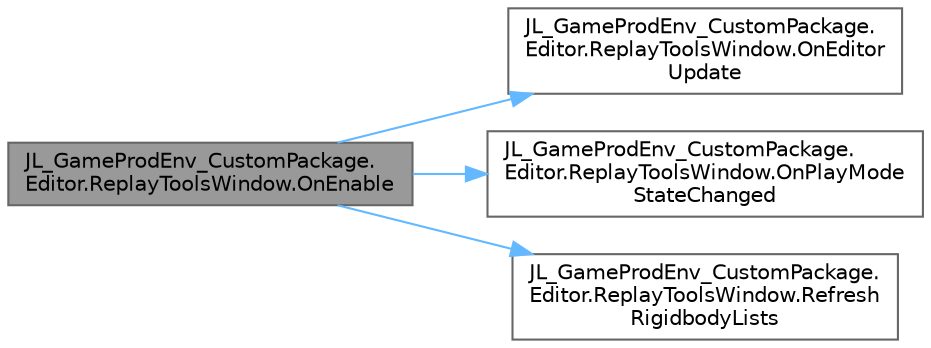 digraph "JL_GameProdEnv_CustomPackage.Editor.ReplayToolsWindow.OnEnable"
{
 // LATEX_PDF_SIZE
  bgcolor="transparent";
  edge [fontname=Helvetica,fontsize=10,labelfontname=Helvetica,labelfontsize=10];
  node [fontname=Helvetica,fontsize=10,shape=box,height=0.2,width=0.4];
  rankdir="LR";
  Node1 [id="Node000001",label="JL_GameProdEnv_CustomPackage.\lEditor.ReplayToolsWindow.OnEnable",height=0.2,width=0.4,color="gray40", fillcolor="grey60", style="filled", fontcolor="black",tooltip="Called when the window is enabled. Initializes the window by refreshing rigidbody lists,..."];
  Node1 -> Node2 [id="edge1_Node000001_Node000002",color="steelblue1",style="solid",tooltip=" "];
  Node2 [id="Node000002",label="JL_GameProdEnv_CustomPackage.\lEditor.ReplayToolsWindow.OnEditor\lUpdate",height=0.2,width=0.4,color="grey40", fillcolor="white", style="filled",URL="$class_j_l___game_prod_env___custom_package_1_1_editor_1_1_replay_tools_window.html#af439527bfd431fdadee39bfe4b5f64ef",tooltip="Called during regular editor updates. Used to repaint the window during replay playback to show updat..."];
  Node1 -> Node3 [id="edge2_Node000001_Node000003",color="steelblue1",style="solid",tooltip=" "];
  Node3 [id="Node000003",label="JL_GameProdEnv_CustomPackage.\lEditor.ReplayToolsWindow.OnPlayMode\lStateChanged",height=0.2,width=0.4,color="grey40", fillcolor="white", style="filled",URL="$class_j_l___game_prod_env___custom_package_1_1_editor_1_1_replay_tools_window.html#ac884fb96b100a5a96a3550b5fe0f6e45",tooltip="Handles state changes between edit mode and play mode. Initializes the recorder when entering play mo..."];
  Node1 -> Node4 [id="edge3_Node000001_Node000004",color="steelblue1",style="solid",tooltip=" "];
  Node4 [id="Node000004",label="JL_GameProdEnv_CustomPackage.\lEditor.ReplayToolsWindow.Refresh\lRigidbodyLists",height=0.2,width=0.4,color="grey40", fillcolor="white", style="filled",URL="$class_j_l___game_prod_env___custom_package_1_1_editor_1_1_replay_tools_window.html#a54b19e3ade0fba6c2cdf33d610c956c7",tooltip="Refreshes the lists of player and non-player rigidbodies in the scene. Rigidbodies with a PlayerInput..."];
}
